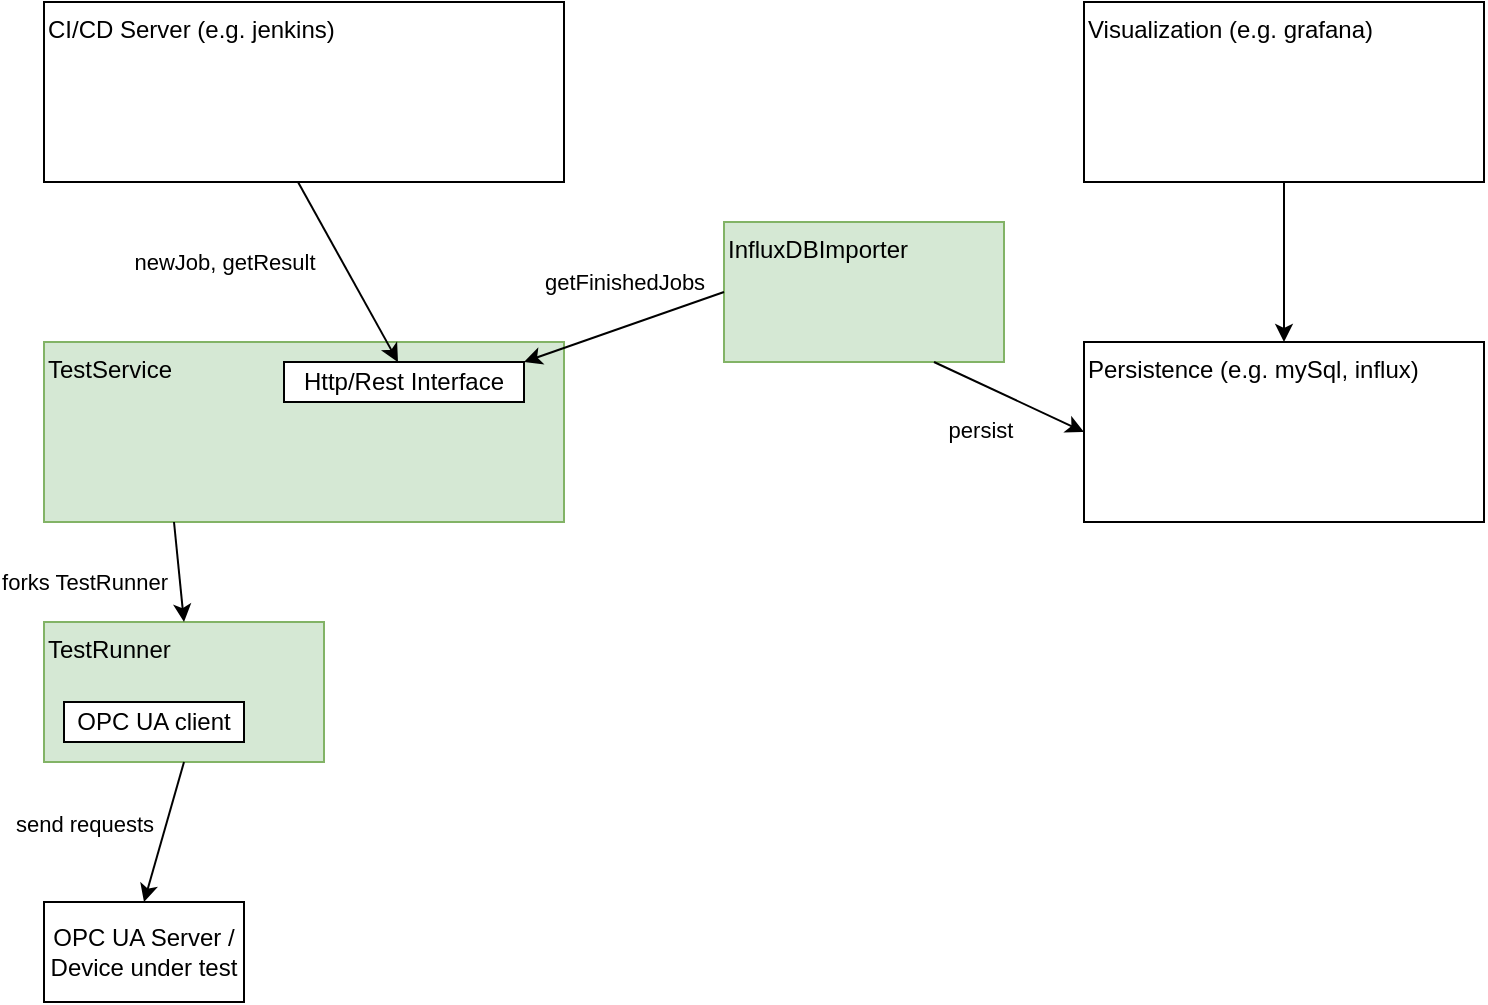 <mxfile version="13.3.0" type="github">
  <diagram id="Hk_NM4AyCi-9B7GR81YK" name="Page-1">
    <mxGraphModel dx="1422" dy="721" grid="1" gridSize="10" guides="1" tooltips="1" connect="1" arrows="1" fold="1" page="1" pageScale="1" pageWidth="827" pageHeight="1169" math="0" shadow="0">
      <root>
        <mxCell id="0" />
        <mxCell id="1" parent="0" />
        <mxCell id="T8VzuJoP5bCpDIDf60vD-1" value="TestRunner" style="rounded=0;whiteSpace=wrap;html=1;align=left;verticalAlign=top;fillColor=#d5e8d4;strokeColor=#82b366;" parent="1" vertex="1">
          <mxGeometry x="140" y="360" width="140" height="70" as="geometry" />
        </mxCell>
        <mxCell id="T8VzuJoP5bCpDIDf60vD-3" value="TestService" style="rounded=0;whiteSpace=wrap;html=1;align=left;verticalAlign=top;fillColor=#d5e8d4;strokeColor=#82b366;" parent="1" vertex="1">
          <mxGeometry x="140" y="220" width="260" height="90" as="geometry" />
        </mxCell>
        <mxCell id="T8VzuJoP5bCpDIDf60vD-4" value="Http/Rest Interface" style="rounded=0;whiteSpace=wrap;html=1;" parent="1" vertex="1">
          <mxGeometry x="260" y="230" width="120" height="20" as="geometry" />
        </mxCell>
        <mxCell id="T8VzuJoP5bCpDIDf60vD-5" value="OPC UA client" style="rounded=0;whiteSpace=wrap;html=1;" parent="1" vertex="1">
          <mxGeometry x="150" y="400" width="90" height="20" as="geometry" />
        </mxCell>
        <mxCell id="T8VzuJoP5bCpDIDf60vD-7" value="OPC UA Server / Device under test" style="rounded=0;whiteSpace=wrap;html=1;" parent="1" vertex="1">
          <mxGeometry x="140" y="500" width="100" height="50" as="geometry" />
        </mxCell>
        <mxCell id="T8VzuJoP5bCpDIDf60vD-8" value="CI/CD Server (e.g. jenkins)" style="rounded=0;whiteSpace=wrap;html=1;align=left;verticalAlign=top;" parent="1" vertex="1">
          <mxGeometry x="140" y="50" width="260" height="90" as="geometry" />
        </mxCell>
        <mxCell id="T8VzuJoP5bCpDIDf60vD-9" value="Persistence (e.g. mySql, influx)" style="rounded=0;whiteSpace=wrap;html=1;align=left;verticalAlign=top;" parent="1" vertex="1">
          <mxGeometry x="660" y="220" width="200" height="90" as="geometry" />
        </mxCell>
        <mxCell id="T8VzuJoP5bCpDIDf60vD-10" value="newJob, getResult" style="endArrow=classic;html=1;entryX=0.5;entryY=0;entryDx=0;entryDy=0;exitX=0.5;exitY=1;exitDx=0;exitDy=0;" parent="1" edge="1">
          <mxGeometry x="-0.67" y="-52" width="50" height="50" relative="1" as="geometry">
            <mxPoint x="267" y="140" as="sourcePoint" />
            <mxPoint x="317" y="230" as="targetPoint" />
            <mxPoint as="offset" />
          </mxGeometry>
        </mxCell>
        <mxCell id="T8VzuJoP5bCpDIDf60vD-11" value="forks TestRunner" style="endArrow=classic;html=1;entryX=0.5;entryY=0;entryDx=0;entryDy=0;exitX=0.25;exitY=1;exitDx=0;exitDy=0;" parent="1" source="T8VzuJoP5bCpDIDf60vD-3" target="T8VzuJoP5bCpDIDf60vD-1" edge="1">
          <mxGeometry x="0.01" y="-48" width="50" height="50" relative="1" as="geometry">
            <mxPoint x="380" y="350" as="sourcePoint" />
            <mxPoint x="430" y="440" as="targetPoint" />
            <mxPoint as="offset" />
          </mxGeometry>
        </mxCell>
        <mxCell id="T8VzuJoP5bCpDIDf60vD-12" value="" style="endArrow=classic;html=1;entryX=0.5;entryY=0;entryDx=0;entryDy=0;exitX=0.5;exitY=1;exitDx=0;exitDy=0;" parent="1" source="T8VzuJoP5bCpDIDf60vD-1" target="T8VzuJoP5bCpDIDf60vD-7" edge="1">
          <mxGeometry width="50" height="50" relative="1" as="geometry">
            <mxPoint x="290" y="310" as="sourcePoint" />
            <mxPoint x="340" y="260" as="targetPoint" />
          </mxGeometry>
        </mxCell>
        <mxCell id="T8VzuJoP5bCpDIDf60vD-13" value="send requests" style="edgeLabel;html=1;align=center;verticalAlign=middle;resizable=0;points=[];" parent="T8VzuJoP5bCpDIDf60vD-12" vertex="1" connectable="0">
          <mxGeometry x="-0.465" y="2" relative="1" as="geometry">
            <mxPoint x="-46.7" y="11.18" as="offset" />
          </mxGeometry>
        </mxCell>
        <mxCell id="T8VzuJoP5bCpDIDf60vD-14" value="Visualization (e.g. grafana)" style="rounded=0;whiteSpace=wrap;html=1;align=left;verticalAlign=top;" parent="1" vertex="1">
          <mxGeometry x="660" y="50" width="200" height="90" as="geometry" />
        </mxCell>
        <mxCell id="T8VzuJoP5bCpDIDf60vD-15" value="" style="endArrow=classic;html=1;entryX=0.5;entryY=0;entryDx=0;entryDy=0;exitX=0.5;exitY=1;exitDx=0;exitDy=0;" parent="1" source="T8VzuJoP5bCpDIDf60vD-14" target="T8VzuJoP5bCpDIDf60vD-9" edge="1">
          <mxGeometry width="50" height="50" relative="1" as="geometry">
            <mxPoint x="430" y="310" as="sourcePoint" />
            <mxPoint x="480" y="260" as="targetPoint" />
          </mxGeometry>
        </mxCell>
        <mxCell id="Eww70WBxBRKFjmFf7Wob-1" value="InfluxDBImporter" style="rounded=0;whiteSpace=wrap;html=1;align=left;verticalAlign=top;fillColor=#d5e8d4;strokeColor=#82b366;" vertex="1" parent="1">
          <mxGeometry x="480" y="160" width="140" height="70" as="geometry" />
        </mxCell>
        <mxCell id="Eww70WBxBRKFjmFf7Wob-3" value="getFinishedJobs" style="endArrow=classic;html=1;exitX=0;exitY=0.5;exitDx=0;exitDy=0;entryX=1;entryY=0;entryDx=0;entryDy=0;" edge="1" parent="1" source="Eww70WBxBRKFjmFf7Wob-1" target="T8VzuJoP5bCpDIDf60vD-4">
          <mxGeometry x="-0.14" y="-21" width="50" height="50" relative="1" as="geometry">
            <mxPoint x="277" y="150" as="sourcePoint" />
            <mxPoint x="327" y="240" as="targetPoint" />
            <mxPoint as="offset" />
          </mxGeometry>
        </mxCell>
        <mxCell id="Eww70WBxBRKFjmFf7Wob-4" value="persist" style="endArrow=classic;html=1;exitX=0.75;exitY=1;exitDx=0;exitDy=0;entryX=0;entryY=0.5;entryDx=0;entryDy=0;" edge="1" parent="1" source="Eww70WBxBRKFjmFf7Wob-1" target="T8VzuJoP5bCpDIDf60vD-9">
          <mxGeometry x="-0.14" y="-21" width="50" height="50" relative="1" as="geometry">
            <mxPoint x="490" y="205" as="sourcePoint" />
            <mxPoint x="390" y="240" as="targetPoint" />
            <mxPoint as="offset" />
          </mxGeometry>
        </mxCell>
      </root>
    </mxGraphModel>
  </diagram>
</mxfile>
